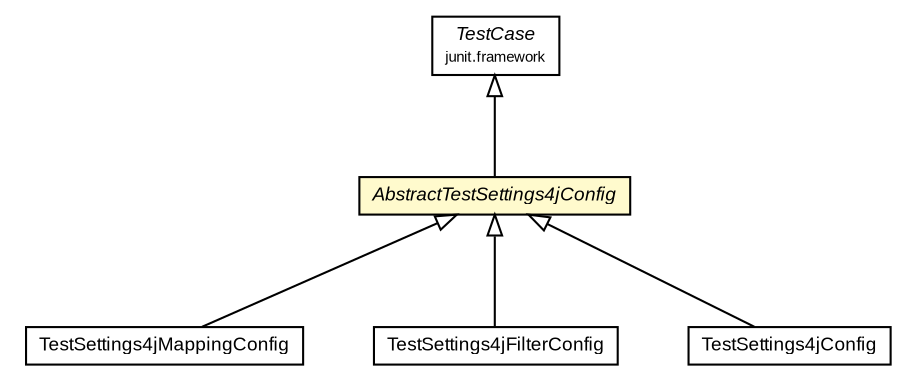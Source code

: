 #!/usr/local/bin/dot
#
# Class diagram 
# Generated by UMLGraph version R5_6 (http://www.umlgraph.org/)
#

digraph G {
	edge [fontname="arial",fontsize=10,labelfontname="arial",labelfontsize=10];
	node [fontname="arial",fontsize=10,shape=plaintext];
	nodesep=0.25;
	ranksep=0.5;
	// org.settings4j.config.TestSettings4jMappingConfig
	c243 [label=<<table title="org.settings4j.config.TestSettings4jMappingConfig" border="0" cellborder="1" cellspacing="0" cellpadding="2" port="p" href="./TestSettings4jMappingConfig.html">
		<tr><td><table border="0" cellspacing="0" cellpadding="1">
<tr><td align="center" balign="center"> TestSettings4jMappingConfig </td></tr>
		</table></td></tr>
		</table>>, URL="./TestSettings4jMappingConfig.html", fontname="arial", fontcolor="black", fontsize=9.0];
	// org.settings4j.config.TestSettings4jFilterConfig
	c245 [label=<<table title="org.settings4j.config.TestSettings4jFilterConfig" border="0" cellborder="1" cellspacing="0" cellpadding="2" port="p" href="./TestSettings4jFilterConfig.html">
		<tr><td><table border="0" cellspacing="0" cellpadding="1">
<tr><td align="center" balign="center"> TestSettings4jFilterConfig </td></tr>
		</table></td></tr>
		</table>>, URL="./TestSettings4jFilterConfig.html", fontname="arial", fontcolor="black", fontsize=9.0];
	// org.settings4j.config.TestSettings4jConfig
	c248 [label=<<table title="org.settings4j.config.TestSettings4jConfig" border="0" cellborder="1" cellspacing="0" cellpadding="2" port="p" href="./TestSettings4jConfig.html">
		<tr><td><table border="0" cellspacing="0" cellpadding="1">
<tr><td align="center" balign="center"> TestSettings4jConfig </td></tr>
		</table></td></tr>
		</table>>, URL="./TestSettings4jConfig.html", fontname="arial", fontcolor="black", fontsize=9.0];
	// org.settings4j.config.AbstractTestSettings4jConfig
	c251 [label=<<table title="org.settings4j.config.AbstractTestSettings4jConfig" border="0" cellborder="1" cellspacing="0" cellpadding="2" port="p" bgcolor="lemonChiffon" href="./AbstractTestSettings4jConfig.html">
		<tr><td><table border="0" cellspacing="0" cellpadding="1">
<tr><td align="center" balign="center"><font face="arial italic"> AbstractTestSettings4jConfig </font></td></tr>
		</table></td></tr>
		</table>>, URL="./AbstractTestSettings4jConfig.html", fontname="arial", fontcolor="black", fontsize=9.0];
	//org.settings4j.config.TestSettings4jMappingConfig extends org.settings4j.config.AbstractTestSettings4jConfig
	c251:p -> c243:p [dir=back,arrowtail=empty];
	//org.settings4j.config.TestSettings4jFilterConfig extends org.settings4j.config.AbstractTestSettings4jConfig
	c251:p -> c245:p [dir=back,arrowtail=empty];
	//org.settings4j.config.TestSettings4jConfig extends org.settings4j.config.AbstractTestSettings4jConfig
	c251:p -> c248:p [dir=back,arrowtail=empty];
	//org.settings4j.config.AbstractTestSettings4jConfig extends junit.framework.TestCase
	c302:p -> c251:p [dir=back,arrowtail=empty];
	// junit.framework.TestCase
	c302 [label=<<table title="junit.framework.TestCase" border="0" cellborder="1" cellspacing="0" cellpadding="2" port="p" href="http://api.dpml.net/junit/3.8.1/junit/framework/TestCase.html">
		<tr><td><table border="0" cellspacing="0" cellpadding="1">
<tr><td align="center" balign="center"><font face="arial italic"> TestCase </font></td></tr>
<tr><td align="center" balign="center"><font point-size="7.0"> junit.framework </font></td></tr>
		</table></td></tr>
		</table>>, URL="http://api.dpml.net/junit/3.8.1/junit/framework/TestCase.html", fontname="arial", fontcolor="black", fontsize=9.0];
}

